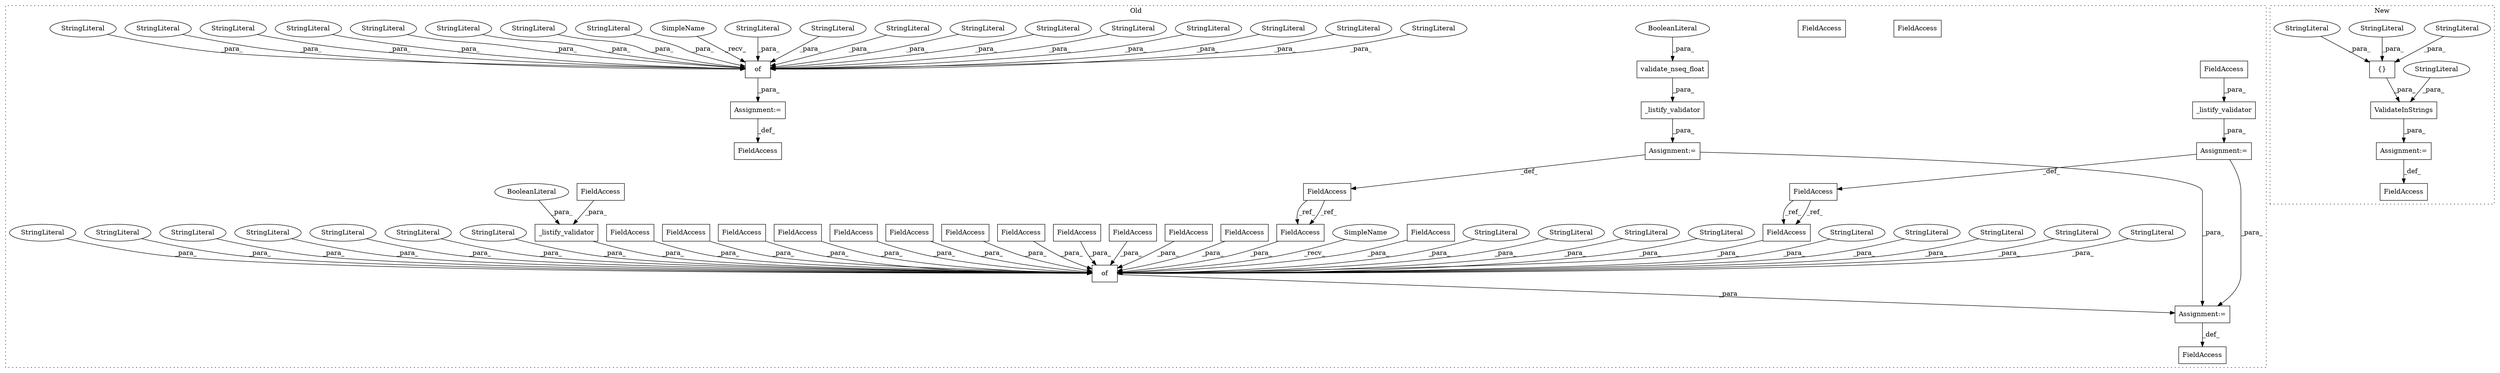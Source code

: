 digraph G {
subgraph cluster0 {
1 [label="_listify_validator" a="32" s="23204,23237" l="19,1" shape="box"];
3 [label="FieldAccess" a="22" s="23223" l="14" shape="box"];
4 [label="FieldAccess" a="22" s="23185" l="18" shape="box"];
5 [label="Assignment:=" a="7" s="23203" l="1" shape="box"];
7 [label="FieldAccess" a="22" s="23870" l="18" shape="box"];
9 [label="FieldAccess" a="22" s="23313" l="16" shape="box"];
10 [label="of" a="32" s="23334,23915" l="3,1" shape="box"];
11 [label="FieldAccess" a="22" s="23244" l="17" shape="box"];
12 [label="validate_nseq_float" a="32" s="23281,23305" l="20,1" shape="box"];
13 [label="FieldAccess" a="22" s="23898" l="17" shape="box"];
14 [label="FieldAccess" a="22" s="23814" l="18" shape="box"];
15 [label="BooleanLiteral" a="9" s="23301" l="4" shape="ellipse"];
16 [label="of" a="32" s="23940,24112" l="3,1" shape="box"];
17 [label="FieldAccess" a="22" s="23922" l="13" shape="box"];
18 [label="_listify_validator" a="32" s="23262,23306" l="19,1" shape="box"];
22 [label="FieldAccess" a="22" s="23537" l="22" shape="box"];
23 [label="FieldAccess" a="22" s="23412" l="18" shape="box"];
24 [label="FieldAccess" a="22" s="23571" l="21" shape="box"];
25 [label="FieldAccess" a="22" s="23715" l="18" shape="box"];
26 [label="FieldAccess" a="22" s="23646" l="18" shape="box"];
27 [label="FieldAccess" a="22" s="23605" l="22" shape="box"];
28 [label="FieldAccess" a="22" s="23506" l="18" shape="box"];
29 [label="FieldAccess" a="22" s="23842" l="19" shape="box"];
30 [label="FieldAccess" a="22" s="23752" l="18" shape="box"];
31 [label="FieldAccess" a="22" s="23783" l="22" shape="box"];
32 [label="FieldAccess" a="22" s="23678" l="18" shape="box"];
33 [label="FieldAccess" a="22" s="23443" l="19" shape="box"];
34 [label="_listify_validator" a="32" s="23345,23398" l="19,1" shape="box"];
35 [label="FieldAccess" a="22" s="23364" l="29" shape="box"];
36 [label="BooleanLiteral" a="9" s="23394" l="4" shape="ellipse"];
37 [label="StringLiteral" a="45" s="23525" l="11" shape="ellipse"];
39 [label="StringLiteral" a="45" s="23833" l="8" shape="ellipse"];
40 [label="StringLiteral" a="45" s="23593" l="11" shape="ellipse"];
41 [label="StringLiteral" a="45" s="23862" l="7" shape="ellipse"];
42 [label="StringLiteral" a="45" s="23972" l="4" shape="ellipse"];
43 [label="StringLiteral" a="45" s="23977" l="11" shape="ellipse"];
44 [label="StringLiteral" a="45" s="24006" l="4" shape="ellipse"];
45 [label="StringLiteral" a="45" s="24023" l="5" shape="ellipse"];
46 [label="StringLiteral" a="45" s="23697" l="17" shape="ellipse"];
47 [label="StringLiteral" a="45" s="24047" l="5" shape="ellipse"];
49 [label="StringLiteral" a="45" s="23560" l="10" shape="ellipse"];
50 [label="StringLiteral" a="45" s="23955" l="4" shape="ellipse"];
51 [label="StringLiteral" a="45" s="23806" l="7" shape="ellipse"];
52 [label="StringLiteral" a="45" s="24095" l="4" shape="ellipse"];
53 [label="StringLiteral" a="45" s="23628" l="17" shape="ellipse"];
54 [label="StringLiteral" a="45" s="23431" l="11" shape="ellipse"];
55 [label="StringLiteral" a="45" s="23463" l="11" shape="ellipse"];
56 [label="StringLiteral" a="45" s="23943" l="3" shape="ellipse"];
57 [label="StringLiteral" a="45" s="23989" l="4" shape="ellipse"];
58 [label="StringLiteral" a="45" s="23947" l="7" shape="ellipse"];
59 [label="StringLiteral" a="45" s="23400" l="11" shape="ellipse"];
60 [label="Assignment:=" a="7" s="23261" l="1" shape="box"];
61 [label="StringLiteral" a="45" s="24100" l="12" shape="ellipse"];
62 [label="StringLiteral" a="45" s="24071" l="5" shape="ellipse"];
63 [label="StringLiteral" a="45" s="24029" l="17" shape="ellipse"];
64 [label="StringLiteral" a="45" s="23889" l="8" shape="ellipse"];
65 [label="StringLiteral" a="45" s="23337" l="7" shape="ellipse"];
66 [label="StringLiteral" a="45" s="24053" l="17" shape="ellipse"];
67 [label="StringLiteral" a="45" s="23665" l="12" shape="ellipse"];
68 [label="StringLiteral" a="45" s="23494" l="11" shape="ellipse"];
69 [label="StringLiteral" a="45" s="23960" l="11" shape="ellipse"];
70 [label="StringLiteral" a="45" s="24077" l="17" shape="ellipse"];
71 [label="StringLiteral" a="45" s="23994" l="11" shape="ellipse"];
72 [label="Assignment:=" a="7" s="23329" l="1" shape="box"];
73 [label="Assignment:=" a="7" s="23935" l="1" shape="box"];
74 [label="StringLiteral" a="45" s="23734" l="17" shape="ellipse"];
75 [label="StringLiteral" a="45" s="24011" l="11" shape="ellipse"];
76 [label="FieldAccess" a="22" s="23898" l="17" shape="box"];
77 [label="FieldAccess" a="22" s="23870" l="18" shape="box"];
78 [label="SimpleName" a="42" s="23936" l="3" shape="ellipse"];
79 [label="SimpleName" a="42" s="23330" l="3" shape="ellipse"];
label = "Old";
style="dotted";
}
subgraph cluster1 {
2 [label="{}" a="4" s="22992,23007" l="1,1" shape="box"];
6 [label="StringLiteral" a="45" s="22993" l="3" shape="ellipse"];
8 [label="FieldAccess" a="22" s="22926" l="18" shape="box"];
19 [label="ValidateInStrings" a="32" s="22945,23008" l="18,1" shape="box"];
20 [label="StringLiteral" a="45" s="23001" l="6" shape="ellipse"];
21 [label="StringLiteral" a="45" s="22963" l="16" shape="ellipse"];
38 [label="StringLiteral" a="45" s="22997" l="3" shape="ellipse"];
48 [label="Assignment:=" a="7" s="22944" l="1" shape="box"];
label = "New";
style="dotted";
}
1 -> 5 [label="_para_"];
2 -> 19 [label="_para_"];
3 -> 1 [label="_para_"];
4 -> 77 [label="_ref_"];
4 -> 77 [label="_ref_"];
5 -> 72 [label="_para_"];
5 -> 4 [label="_def_"];
6 -> 2 [label="_para_"];
10 -> 72 [label="_para_"];
11 -> 76 [label="_ref_"];
11 -> 76 [label="_ref_"];
12 -> 18 [label="_para_"];
14 -> 10 [label="_para_"];
15 -> 12 [label="_para_"];
16 -> 73 [label="_para_"];
18 -> 60 [label="_para_"];
19 -> 48 [label="_para_"];
20 -> 2 [label="_para_"];
21 -> 19 [label="_para_"];
22 -> 10 [label="_para_"];
23 -> 10 [label="_para_"];
24 -> 10 [label="_para_"];
25 -> 10 [label="_para_"];
26 -> 10 [label="_para_"];
27 -> 10 [label="_para_"];
28 -> 10 [label="_para_"];
29 -> 10 [label="_para_"];
30 -> 10 [label="_para_"];
31 -> 10 [label="_para_"];
32 -> 10 [label="_para_"];
33 -> 10 [label="_para_"];
34 -> 10 [label="_para_"];
35 -> 34 [label="_para_"];
36 -> 34 [label="_para_"];
37 -> 10 [label="_para_"];
38 -> 2 [label="_para_"];
39 -> 10 [label="_para_"];
40 -> 10 [label="_para_"];
41 -> 10 [label="_para_"];
42 -> 16 [label="_para_"];
43 -> 16 [label="_para_"];
44 -> 16 [label="_para_"];
45 -> 16 [label="_para_"];
46 -> 10 [label="_para_"];
47 -> 16 [label="_para_"];
48 -> 8 [label="_def_"];
49 -> 10 [label="_para_"];
50 -> 16 [label="_para_"];
51 -> 10 [label="_para_"];
52 -> 16 [label="_para_"];
53 -> 10 [label="_para_"];
54 -> 10 [label="_para_"];
55 -> 10 [label="_para_"];
56 -> 16 [label="_para_"];
57 -> 16 [label="_para_"];
58 -> 16 [label="_para_"];
59 -> 10 [label="_para_"];
60 -> 11 [label="_def_"];
60 -> 72 [label="_para_"];
61 -> 16 [label="_para_"];
62 -> 16 [label="_para_"];
63 -> 16 [label="_para_"];
64 -> 10 [label="_para_"];
65 -> 10 [label="_para_"];
66 -> 16 [label="_para_"];
67 -> 10 [label="_para_"];
68 -> 10 [label="_para_"];
69 -> 16 [label="_para_"];
70 -> 16 [label="_para_"];
71 -> 16 [label="_para_"];
72 -> 9 [label="_def_"];
73 -> 17 [label="_def_"];
74 -> 10 [label="_para_"];
75 -> 16 [label="_para_"];
76 -> 10 [label="_para_"];
77 -> 10 [label="_para_"];
78 -> 16 [label="_recv_"];
79 -> 10 [label="_recv_"];
}